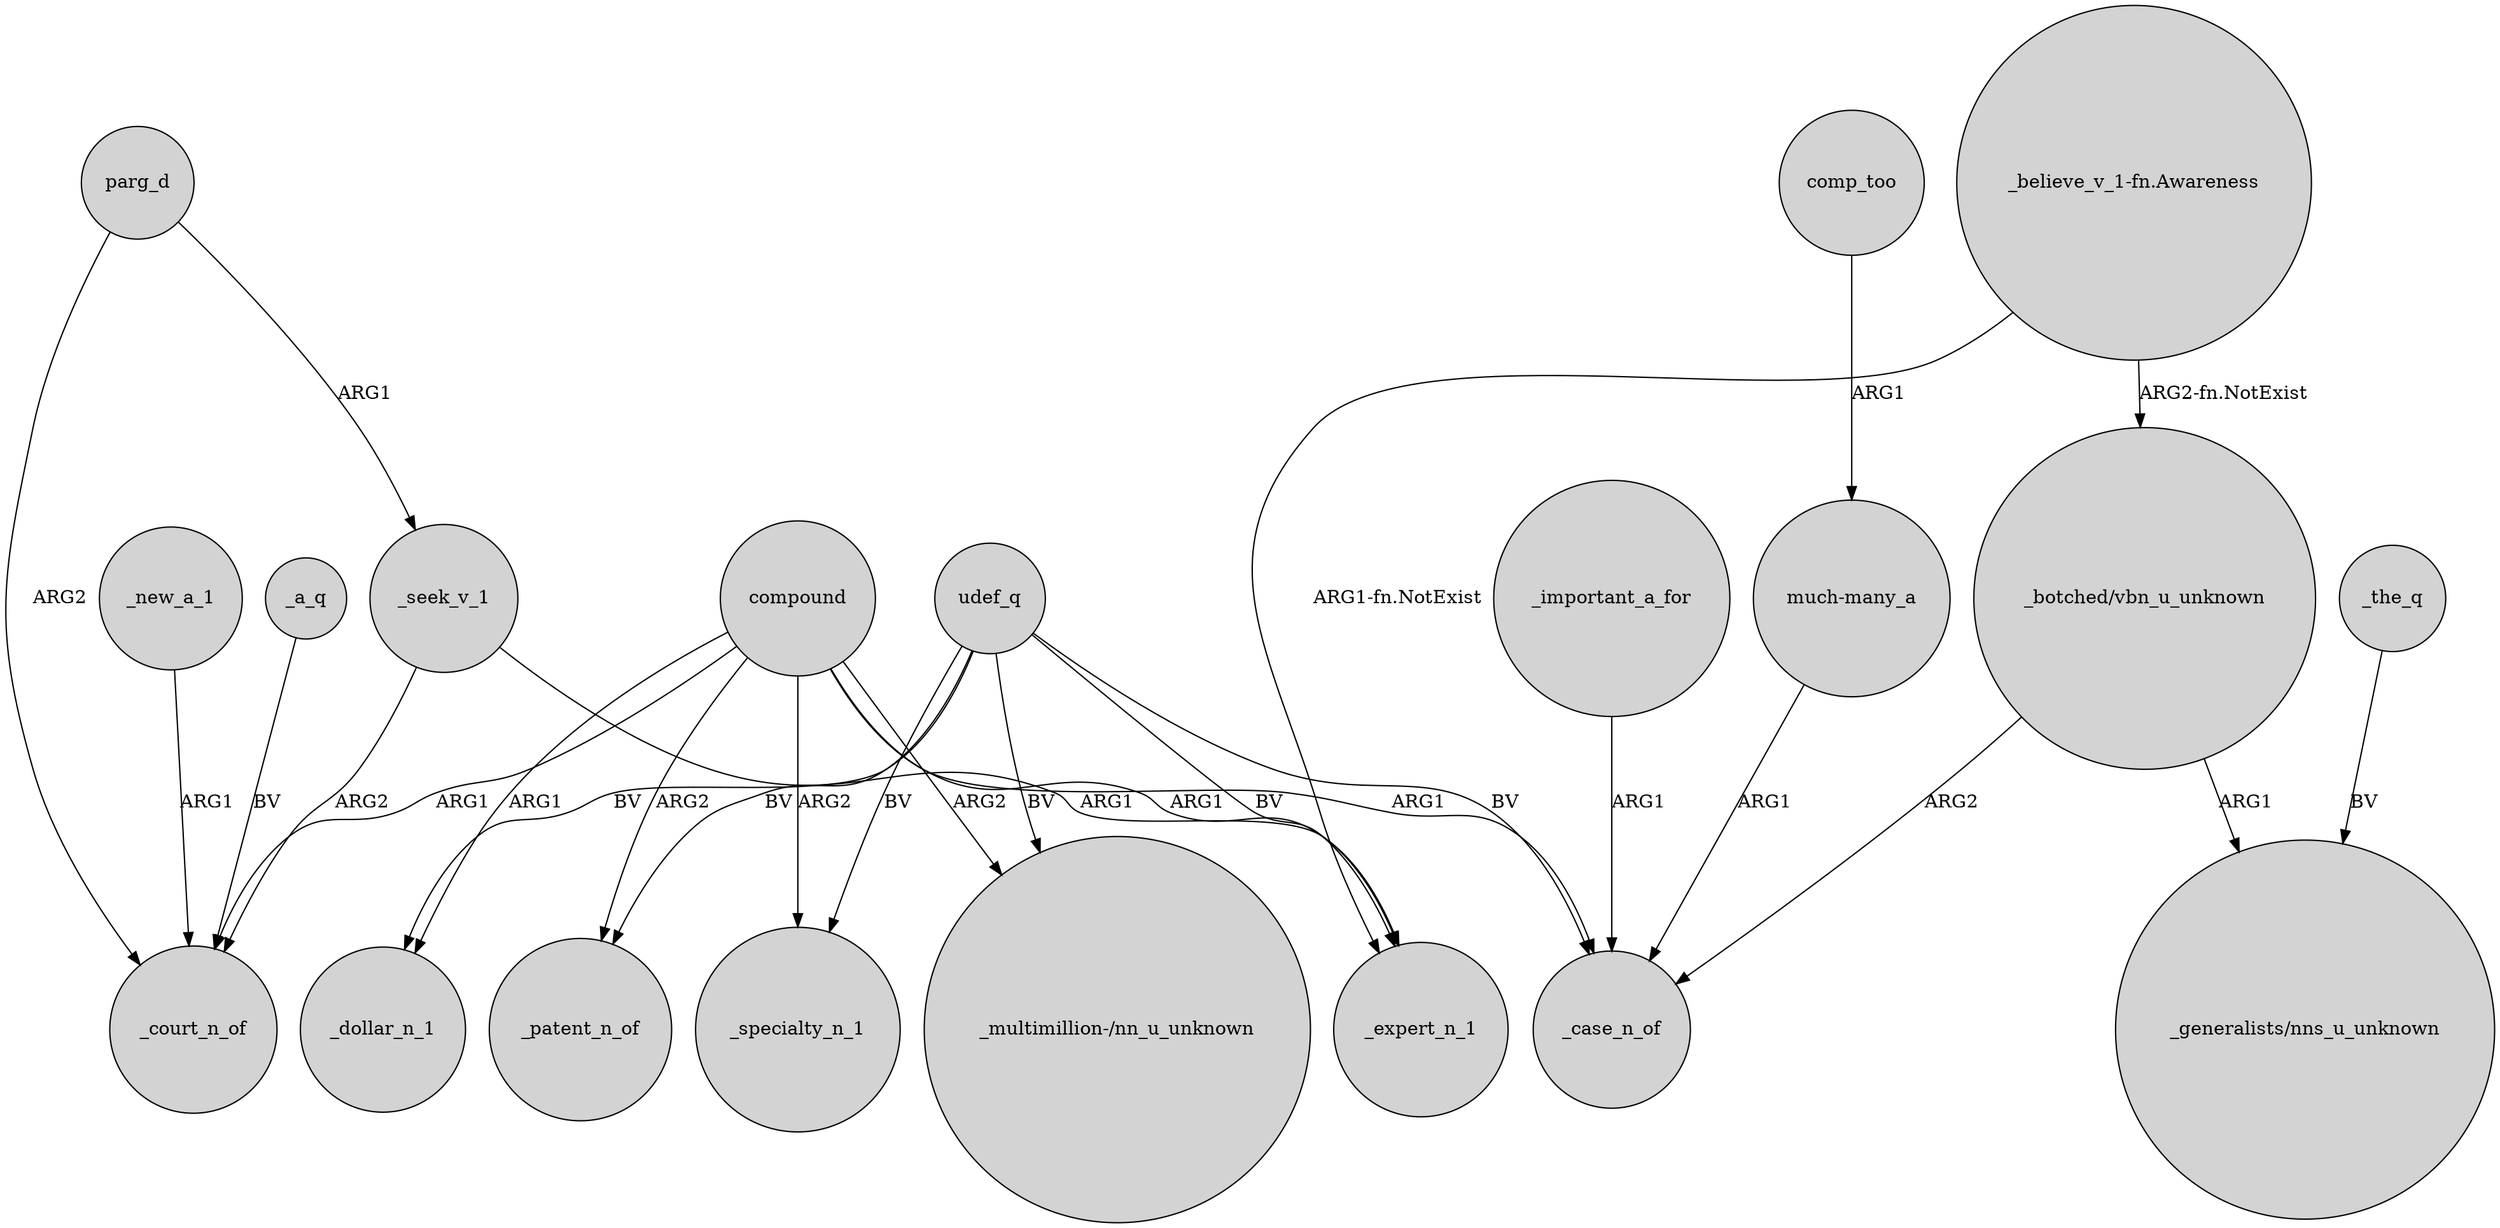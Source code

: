 digraph {
	node [shape=circle style=filled]
	parg_d -> _court_n_of [label=ARG2]
	udef_q -> _specialty_n_1 [label=BV]
	"_botched/vbn_u_unknown" -> _case_n_of [label=ARG2]
	_new_a_1 -> _court_n_of [label=ARG1]
	"_believe_v_1-fn.Awareness" -> _expert_n_1 [label="ARG1-fn.NotExist"]
	comp_too -> "much-many_a" [label=ARG1]
	"_believe_v_1-fn.Awareness" -> "_botched/vbn_u_unknown" [label="ARG2-fn.NotExist"]
	_seek_v_1 -> _court_n_of [label=ARG2]
	udef_q -> "_multimillion-/nn_u_unknown" [label=BV]
	compound -> "_multimillion-/nn_u_unknown" [label=ARG2]
	_important_a_for -> _case_n_of [label=ARG1]
	compound -> _dollar_n_1 [label=ARG1]
	compound -> _patent_n_of [label=ARG2]
	udef_q -> _patent_n_of [label=BV]
	_the_q -> "_generalists/nns_u_unknown" [label=BV]
	compound -> _case_n_of [label=ARG1]
	udef_q -> _expert_n_1 [label=BV]
	compound -> _expert_n_1 [label=ARG1]
	"much-many_a" -> _case_n_of [label=ARG1]
	_seek_v_1 -> _expert_n_1 [label=ARG1]
	_a_q -> _court_n_of [label=BV]
	parg_d -> _seek_v_1 [label=ARG1]
	compound -> _specialty_n_1 [label=ARG2]
	udef_q -> _case_n_of [label=BV]
	"_botched/vbn_u_unknown" -> "_generalists/nns_u_unknown" [label=ARG1]
	compound -> _court_n_of [label=ARG1]
	udef_q -> _dollar_n_1 [label=BV]
}
